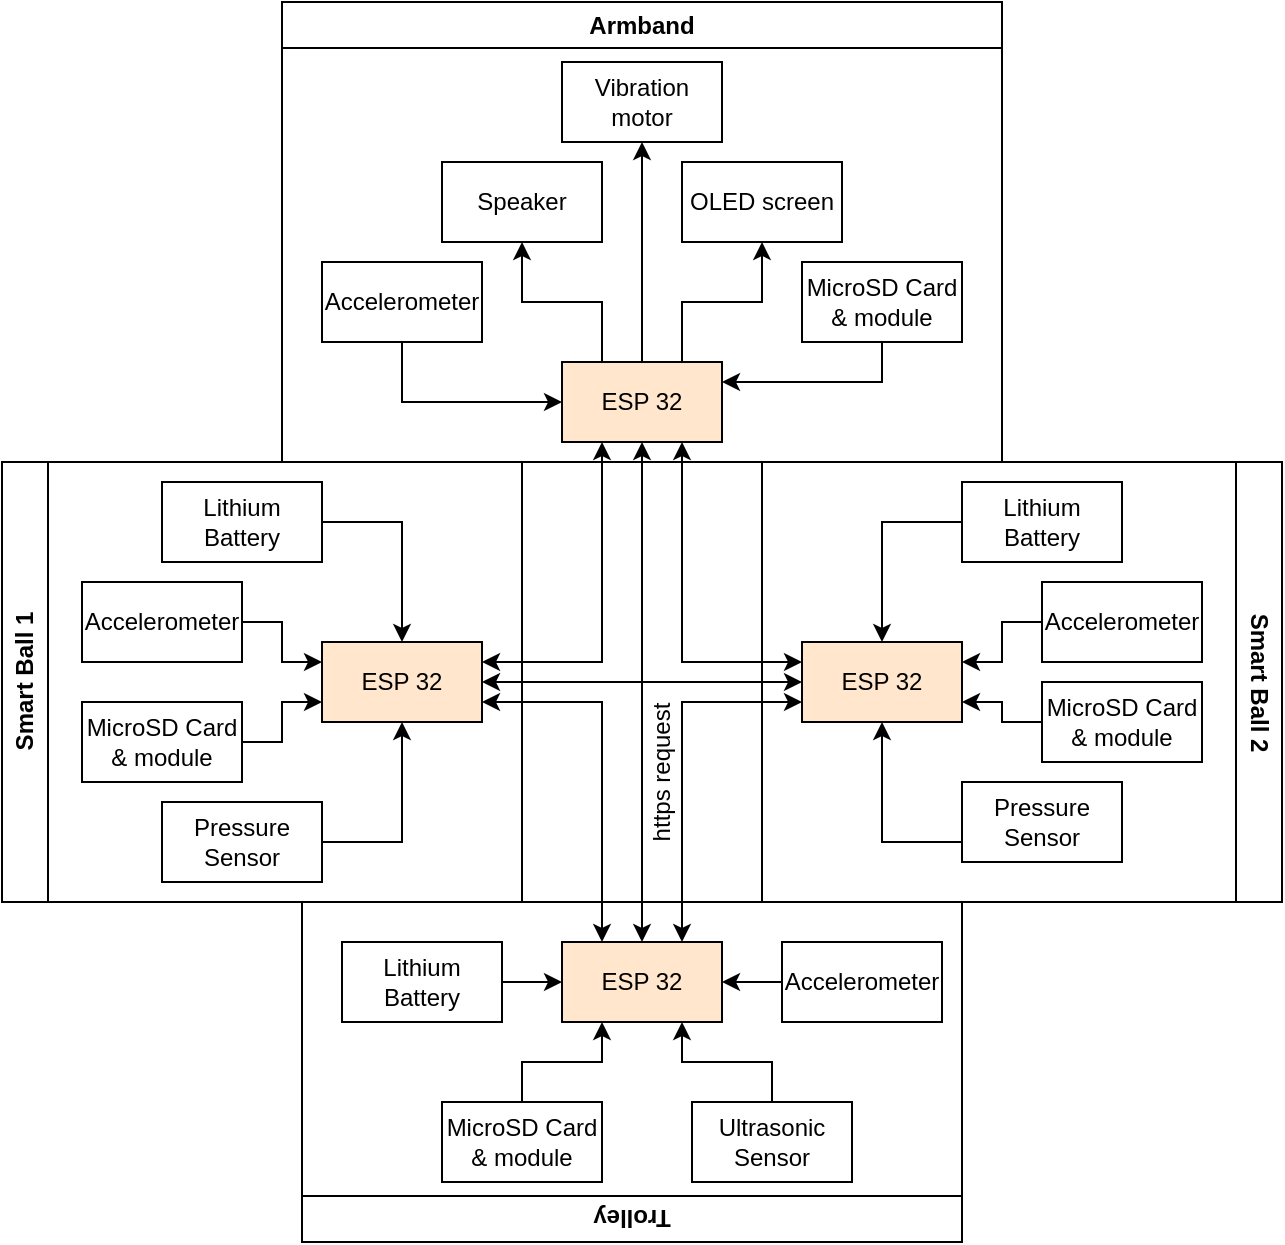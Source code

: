 <mxfile version="24.6.1" type="device">
  <diagram name="Page-1" id="oM3AZS54kbIPjRz8Dl3b">
    <mxGraphModel dx="1674" dy="836" grid="1" gridSize="10" guides="1" tooltips="1" connect="1" arrows="1" fold="1" page="1" pageScale="1" pageWidth="850" pageHeight="1100" math="0" shadow="0">
      <root>
        <mxCell id="0" />
        <mxCell id="1" parent="0" />
        <mxCell id="LtDJ-uMKenuFt8M6Bwa6-2" style="edgeStyle=orthogonalEdgeStyle;rounded=0;orthogonalLoop=1;jettySize=auto;html=1;exitX=0.5;exitY=1;exitDx=0;exitDy=0;entryX=1;entryY=0.25;entryDx=0;entryDy=0;" edge="1" parent="1" source="LtDJ-uMKenuFt8M6Bwa6-3" target="LtDJ-uMKenuFt8M6Bwa6-8">
          <mxGeometry relative="1" as="geometry" />
        </mxCell>
        <mxCell id="LtDJ-uMKenuFt8M6Bwa6-3" value="MicroSD Card &amp;amp; module" style="rounded=0;whiteSpace=wrap;html=1;" vertex="1" parent="1">
          <mxGeometry x="480" y="150" width="80" height="40" as="geometry" />
        </mxCell>
        <mxCell id="LtDJ-uMKenuFt8M6Bwa6-5" style="edgeStyle=orthogonalEdgeStyle;rounded=0;orthogonalLoop=1;jettySize=auto;html=1;entryX=0.5;entryY=1;entryDx=0;entryDy=0;" edge="1" parent="1" source="LtDJ-uMKenuFt8M6Bwa6-8" target="LtDJ-uMKenuFt8M6Bwa6-32">
          <mxGeometry relative="1" as="geometry" />
        </mxCell>
        <mxCell id="LtDJ-uMKenuFt8M6Bwa6-6" style="edgeStyle=orthogonalEdgeStyle;rounded=0;orthogonalLoop=1;jettySize=auto;html=1;exitX=0.75;exitY=0;exitDx=0;exitDy=0;entryX=0.5;entryY=1;entryDx=0;entryDy=0;" edge="1" parent="1" source="LtDJ-uMKenuFt8M6Bwa6-8" target="LtDJ-uMKenuFt8M6Bwa6-35">
          <mxGeometry relative="1" as="geometry" />
        </mxCell>
        <mxCell id="LtDJ-uMKenuFt8M6Bwa6-7" style="edgeStyle=orthogonalEdgeStyle;rounded=0;orthogonalLoop=1;jettySize=auto;html=1;exitX=0.25;exitY=0;exitDx=0;exitDy=0;entryX=0.5;entryY=1;entryDx=0;entryDy=0;" edge="1" parent="1" source="LtDJ-uMKenuFt8M6Bwa6-8" target="LtDJ-uMKenuFt8M6Bwa6-25">
          <mxGeometry relative="1" as="geometry" />
        </mxCell>
        <mxCell id="LtDJ-uMKenuFt8M6Bwa6-8" value="ESP 32" style="rounded=0;whiteSpace=wrap;html=1;fillColor=#FFE6CC;" vertex="1" parent="1">
          <mxGeometry x="360" y="200" width="80" height="40" as="geometry" />
        </mxCell>
        <mxCell id="LtDJ-uMKenuFt8M6Bwa6-9" value="ESP 32" style="rounded=0;whiteSpace=wrap;html=1;fillColor=#FFE6CC;" vertex="1" parent="1">
          <mxGeometry x="480" y="340" width="80" height="40" as="geometry" />
        </mxCell>
        <mxCell id="LtDJ-uMKenuFt8M6Bwa6-10" value="ESP 32" style="rounded=0;whiteSpace=wrap;html=1;fillColor=#FFE6CC;" vertex="1" parent="1">
          <mxGeometry x="240" y="340" width="80" height="40" as="geometry" />
        </mxCell>
        <mxCell id="LtDJ-uMKenuFt8M6Bwa6-13" style="edgeStyle=orthogonalEdgeStyle;rounded=0;orthogonalLoop=1;jettySize=auto;html=1;entryX=1;entryY=0.75;entryDx=0;entryDy=0;" edge="1" parent="1" source="LtDJ-uMKenuFt8M6Bwa6-46" target="LtDJ-uMKenuFt8M6Bwa6-9">
          <mxGeometry relative="1" as="geometry" />
        </mxCell>
        <mxCell id="LtDJ-uMKenuFt8M6Bwa6-14" style="edgeStyle=orthogonalEdgeStyle;rounded=0;orthogonalLoop=1;jettySize=auto;html=1;exitX=1;exitY=0.5;exitDx=0;exitDy=0;entryX=0;entryY=0.75;entryDx=0;entryDy=0;" edge="1" parent="1" source="LtDJ-uMKenuFt8M6Bwa6-15" target="LtDJ-uMKenuFt8M6Bwa6-10">
          <mxGeometry relative="1" as="geometry" />
        </mxCell>
        <mxCell id="LtDJ-uMKenuFt8M6Bwa6-15" value="MicroSD Card &amp;amp; module" style="rounded=0;whiteSpace=wrap;html=1;" vertex="1" parent="1">
          <mxGeometry x="120" y="370" width="80" height="40" as="geometry" />
        </mxCell>
        <mxCell id="LtDJ-uMKenuFt8M6Bwa6-16" style="edgeStyle=orthogonalEdgeStyle;rounded=0;orthogonalLoop=1;jettySize=auto;html=1;entryX=0;entryY=0.5;entryDx=0;entryDy=0;" edge="1" parent="1" source="LtDJ-uMKenuFt8M6Bwa6-17" target="LtDJ-uMKenuFt8M6Bwa6-8">
          <mxGeometry relative="1" as="geometry">
            <Array as="points">
              <mxPoint x="280" y="220" />
            </Array>
          </mxGeometry>
        </mxCell>
        <mxCell id="LtDJ-uMKenuFt8M6Bwa6-17" value="Accelerometer" style="rounded=0;whiteSpace=wrap;html=1;" vertex="1" parent="1">
          <mxGeometry x="240" y="150" width="80" height="40" as="geometry" />
        </mxCell>
        <mxCell id="LtDJ-uMKenuFt8M6Bwa6-20" style="edgeStyle=orthogonalEdgeStyle;rounded=0;orthogonalLoop=1;jettySize=auto;html=1;entryX=1;entryY=0.25;entryDx=0;entryDy=0;" edge="1" parent="1" source="LtDJ-uMKenuFt8M6Bwa6-21" target="LtDJ-uMKenuFt8M6Bwa6-9">
          <mxGeometry relative="1" as="geometry" />
        </mxCell>
        <mxCell id="LtDJ-uMKenuFt8M6Bwa6-21" value="Accelerometer" style="rounded=0;whiteSpace=wrap;html=1;" vertex="1" parent="1">
          <mxGeometry x="600" y="310" width="80" height="40" as="geometry" />
        </mxCell>
        <mxCell id="LtDJ-uMKenuFt8M6Bwa6-22" style="edgeStyle=orthogonalEdgeStyle;rounded=0;orthogonalLoop=1;jettySize=auto;html=1;exitX=1;exitY=0.5;exitDx=0;exitDy=0;entryX=0;entryY=0.25;entryDx=0;entryDy=0;" edge="1" parent="1" source="LtDJ-uMKenuFt8M6Bwa6-23" target="LtDJ-uMKenuFt8M6Bwa6-10">
          <mxGeometry relative="1" as="geometry" />
        </mxCell>
        <mxCell id="LtDJ-uMKenuFt8M6Bwa6-23" value="Accelerometer" style="rounded=0;whiteSpace=wrap;html=1;" vertex="1" parent="1">
          <mxGeometry x="120" y="310" width="80" height="40" as="geometry" />
        </mxCell>
        <mxCell id="LtDJ-uMKenuFt8M6Bwa6-24" style="edgeStyle=orthogonalEdgeStyle;rounded=0;orthogonalLoop=1;jettySize=auto;html=1;entryX=0.5;entryY=1;entryDx=0;entryDy=0;" edge="1" parent="1" source="LtDJ-uMKenuFt8M6Bwa6-47" target="LtDJ-uMKenuFt8M6Bwa6-9">
          <mxGeometry relative="1" as="geometry">
            <Array as="points">
              <mxPoint x="520" y="440" />
            </Array>
          </mxGeometry>
        </mxCell>
        <mxCell id="LtDJ-uMKenuFt8M6Bwa6-25" value="Speaker" style="rounded=0;whiteSpace=wrap;html=1;" vertex="1" parent="1">
          <mxGeometry x="300" y="100" width="80" height="40" as="geometry" />
        </mxCell>
        <mxCell id="LtDJ-uMKenuFt8M6Bwa6-28" style="edgeStyle=orthogonalEdgeStyle;rounded=0;orthogonalLoop=1;jettySize=auto;html=1;entryX=0.5;entryY=0;entryDx=0;entryDy=0;" edge="1" parent="1" source="LtDJ-uMKenuFt8M6Bwa6-29" target="LtDJ-uMKenuFt8M6Bwa6-9">
          <mxGeometry relative="1" as="geometry">
            <Array as="points">
              <mxPoint x="520" y="280" />
            </Array>
          </mxGeometry>
        </mxCell>
        <mxCell id="LtDJ-uMKenuFt8M6Bwa6-29" value="Lithium Battery" style="rounded=0;whiteSpace=wrap;html=1;" vertex="1" parent="1">
          <mxGeometry x="560" y="260" width="80" height="40" as="geometry" />
        </mxCell>
        <mxCell id="LtDJ-uMKenuFt8M6Bwa6-30" style="edgeStyle=orthogonalEdgeStyle;rounded=0;orthogonalLoop=1;jettySize=auto;html=1;exitX=1;exitY=0.5;exitDx=0;exitDy=0;entryX=0.5;entryY=0;entryDx=0;entryDy=0;" edge="1" parent="1" source="LtDJ-uMKenuFt8M6Bwa6-31" target="LtDJ-uMKenuFt8M6Bwa6-10">
          <mxGeometry relative="1" as="geometry" />
        </mxCell>
        <mxCell id="LtDJ-uMKenuFt8M6Bwa6-31" value="Lithium Battery" style="rounded=0;whiteSpace=wrap;html=1;" vertex="1" parent="1">
          <mxGeometry x="160" y="260" width="80" height="40" as="geometry" />
        </mxCell>
        <mxCell id="LtDJ-uMKenuFt8M6Bwa6-32" value="Vibration motor" style="rounded=0;whiteSpace=wrap;html=1;" vertex="1" parent="1">
          <mxGeometry x="360" y="50" width="80" height="40" as="geometry" />
        </mxCell>
        <mxCell id="LtDJ-uMKenuFt8M6Bwa6-35" value="OLED screen" style="rounded=0;whiteSpace=wrap;html=1;" vertex="1" parent="1">
          <mxGeometry x="420" y="100" width="80" height="40" as="geometry" />
        </mxCell>
        <mxCell id="LtDJ-uMKenuFt8M6Bwa6-36" style="edgeStyle=orthogonalEdgeStyle;rounded=0;orthogonalLoop=1;jettySize=auto;html=1;exitX=1;exitY=0.5;exitDx=0;exitDy=0;entryX=0.5;entryY=1;entryDx=0;entryDy=0;" edge="1" parent="1" source="LtDJ-uMKenuFt8M6Bwa6-37" target="LtDJ-uMKenuFt8M6Bwa6-10">
          <mxGeometry relative="1" as="geometry" />
        </mxCell>
        <mxCell id="LtDJ-uMKenuFt8M6Bwa6-37" value="Pressure Sensor" style="rounded=0;whiteSpace=wrap;html=1;" vertex="1" parent="1">
          <mxGeometry x="160" y="420" width="80" height="40" as="geometry" />
        </mxCell>
        <mxCell id="LtDJ-uMKenuFt8M6Bwa6-43" value="Armband" style="swimlane;whiteSpace=wrap;html=1;" vertex="1" parent="1">
          <mxGeometry x="220" y="20" width="360" height="230" as="geometry">
            <mxRectangle x="220" y="20" width="90" height="30" as="alternateBounds" />
          </mxGeometry>
        </mxCell>
        <mxCell id="LtDJ-uMKenuFt8M6Bwa6-44" value="Smart Ball 1" style="swimlane;horizontal=0;whiteSpace=wrap;html=1;" vertex="1" parent="1">
          <mxGeometry x="80" y="250" width="260" height="220" as="geometry" />
        </mxCell>
        <mxCell id="LtDJ-uMKenuFt8M6Bwa6-45" value="Smart Ball 2" style="swimlane;horizontal=0;whiteSpace=wrap;html=1;rotation=-180;" vertex="1" parent="1">
          <mxGeometry x="460" y="250" width="260" height="220" as="geometry" />
        </mxCell>
        <mxCell id="LtDJ-uMKenuFt8M6Bwa6-46" value="MicroSD Card &amp;amp; module" style="rounded=0;whiteSpace=wrap;html=1;" vertex="1" parent="LtDJ-uMKenuFt8M6Bwa6-45">
          <mxGeometry x="140" y="110" width="80" height="40" as="geometry" />
        </mxCell>
        <mxCell id="LtDJ-uMKenuFt8M6Bwa6-47" value="Pressure Sensor" style="rounded=0;whiteSpace=wrap;html=1;" vertex="1" parent="LtDJ-uMKenuFt8M6Bwa6-45">
          <mxGeometry x="100" y="160" width="80" height="40" as="geometry" />
        </mxCell>
        <mxCell id="LtDJ-uMKenuFt8M6Bwa6-48" value="Trolley" style="swimlane;whiteSpace=wrap;html=1;rotation=-180;" vertex="1" parent="1">
          <mxGeometry x="230" y="470" width="330" height="170" as="geometry" />
        </mxCell>
        <mxCell id="LtDJ-uMKenuFt8M6Bwa6-27" value="Lithium Battery" style="rounded=0;whiteSpace=wrap;html=1;" vertex="1" parent="LtDJ-uMKenuFt8M6Bwa6-48">
          <mxGeometry x="20" y="20" width="80" height="40" as="geometry" />
        </mxCell>
        <mxCell id="LtDJ-uMKenuFt8M6Bwa6-19" value="Accelerometer" style="rounded=0;whiteSpace=wrap;html=1;" vertex="1" parent="LtDJ-uMKenuFt8M6Bwa6-48">
          <mxGeometry x="240" y="20" width="80" height="40" as="geometry" />
        </mxCell>
        <mxCell id="LtDJ-uMKenuFt8M6Bwa6-4" value="ESP 32" style="rounded=0;whiteSpace=wrap;html=1;fillColor=#FFE6CC;" vertex="1" parent="LtDJ-uMKenuFt8M6Bwa6-48">
          <mxGeometry x="130" y="20" width="80" height="40" as="geometry" />
        </mxCell>
        <mxCell id="LtDJ-uMKenuFt8M6Bwa6-18" style="edgeStyle=orthogonalEdgeStyle;rounded=0;orthogonalLoop=1;jettySize=auto;html=1;entryX=1;entryY=0.5;entryDx=0;entryDy=0;" edge="1" parent="LtDJ-uMKenuFt8M6Bwa6-48" source="LtDJ-uMKenuFt8M6Bwa6-19" target="LtDJ-uMKenuFt8M6Bwa6-4">
          <mxGeometry relative="1" as="geometry" />
        </mxCell>
        <mxCell id="LtDJ-uMKenuFt8M6Bwa6-26" style="edgeStyle=orthogonalEdgeStyle;rounded=0;orthogonalLoop=1;jettySize=auto;html=1;entryX=0;entryY=0.5;entryDx=0;entryDy=0;" edge="1" parent="LtDJ-uMKenuFt8M6Bwa6-48" source="LtDJ-uMKenuFt8M6Bwa6-27" target="LtDJ-uMKenuFt8M6Bwa6-4">
          <mxGeometry relative="1" as="geometry" />
        </mxCell>
        <mxCell id="LtDJ-uMKenuFt8M6Bwa6-12" value="MicroSD Card &amp;amp; module" style="rounded=0;whiteSpace=wrap;html=1;" vertex="1" parent="LtDJ-uMKenuFt8M6Bwa6-48">
          <mxGeometry x="70" y="100" width="80" height="40" as="geometry" />
        </mxCell>
        <mxCell id="LtDJ-uMKenuFt8M6Bwa6-11" style="edgeStyle=orthogonalEdgeStyle;rounded=0;orthogonalLoop=1;jettySize=auto;html=1;entryX=0.25;entryY=1;entryDx=0;entryDy=0;" edge="1" parent="LtDJ-uMKenuFt8M6Bwa6-48" source="LtDJ-uMKenuFt8M6Bwa6-12" target="LtDJ-uMKenuFt8M6Bwa6-4">
          <mxGeometry relative="1" as="geometry" />
        </mxCell>
        <mxCell id="LtDJ-uMKenuFt8M6Bwa6-34" value="Ultrasonic Sensor" style="rounded=0;whiteSpace=wrap;html=1;" vertex="1" parent="LtDJ-uMKenuFt8M6Bwa6-48">
          <mxGeometry x="195" y="100" width="80" height="40" as="geometry" />
        </mxCell>
        <mxCell id="LtDJ-uMKenuFt8M6Bwa6-33" style="edgeStyle=orthogonalEdgeStyle;rounded=0;orthogonalLoop=1;jettySize=auto;html=1;entryX=0.75;entryY=1;entryDx=0;entryDy=0;" edge="1" parent="LtDJ-uMKenuFt8M6Bwa6-48" source="LtDJ-uMKenuFt8M6Bwa6-34" target="LtDJ-uMKenuFt8M6Bwa6-4">
          <mxGeometry relative="1" as="geometry" />
        </mxCell>
        <mxCell id="LtDJ-uMKenuFt8M6Bwa6-49" value="" style="endArrow=classic;startArrow=classic;html=1;rounded=0;exitX=1;exitY=0.5;exitDx=0;exitDy=0;entryX=0;entryY=0.5;entryDx=0;entryDy=0;" edge="1" parent="1" source="LtDJ-uMKenuFt8M6Bwa6-10" target="LtDJ-uMKenuFt8M6Bwa6-9">
          <mxGeometry width="50" height="50" relative="1" as="geometry">
            <mxPoint x="570" y="450" as="sourcePoint" />
            <mxPoint x="620" y="400" as="targetPoint" />
          </mxGeometry>
        </mxCell>
        <mxCell id="LtDJ-uMKenuFt8M6Bwa6-50" value="" style="endArrow=classic;startArrow=classic;html=1;rounded=0;entryX=0.25;entryY=1;entryDx=0;entryDy=0;exitX=1;exitY=0.25;exitDx=0;exitDy=0;" edge="1" parent="1" source="LtDJ-uMKenuFt8M6Bwa6-10" target="LtDJ-uMKenuFt8M6Bwa6-8">
          <mxGeometry width="50" height="50" relative="1" as="geometry">
            <mxPoint x="570" y="450" as="sourcePoint" />
            <mxPoint x="620" y="400" as="targetPoint" />
            <Array as="points">
              <mxPoint x="380" y="350" />
            </Array>
          </mxGeometry>
        </mxCell>
        <mxCell id="LtDJ-uMKenuFt8M6Bwa6-51" value="" style="endArrow=classic;startArrow=classic;html=1;rounded=0;entryX=0.75;entryY=1;entryDx=0;entryDy=0;exitX=0;exitY=0.25;exitDx=0;exitDy=0;" edge="1" parent="1" source="LtDJ-uMKenuFt8M6Bwa6-9" target="LtDJ-uMKenuFt8M6Bwa6-8">
          <mxGeometry width="50" height="50" relative="1" as="geometry">
            <mxPoint x="570" y="450" as="sourcePoint" />
            <mxPoint x="620" y="400" as="targetPoint" />
            <Array as="points">
              <mxPoint x="420" y="350" />
            </Array>
          </mxGeometry>
        </mxCell>
        <mxCell id="LtDJ-uMKenuFt8M6Bwa6-52" value="" style="endArrow=classic;startArrow=classic;html=1;rounded=0;exitX=0.75;exitY=0;exitDx=0;exitDy=0;entryX=0;entryY=0.75;entryDx=0;entryDy=0;" edge="1" parent="1" source="LtDJ-uMKenuFt8M6Bwa6-4" target="LtDJ-uMKenuFt8M6Bwa6-9">
          <mxGeometry width="50" height="50" relative="1" as="geometry">
            <mxPoint x="570" y="450" as="sourcePoint" />
            <mxPoint x="620" y="400" as="targetPoint" />
            <Array as="points">
              <mxPoint x="420" y="370" />
            </Array>
          </mxGeometry>
        </mxCell>
        <mxCell id="LtDJ-uMKenuFt8M6Bwa6-53" value="" style="endArrow=classic;startArrow=classic;html=1;rounded=0;exitX=0.25;exitY=0;exitDx=0;exitDy=0;entryX=1;entryY=0.75;entryDx=0;entryDy=0;" edge="1" parent="1" source="LtDJ-uMKenuFt8M6Bwa6-4" target="LtDJ-uMKenuFt8M6Bwa6-10">
          <mxGeometry width="50" height="50" relative="1" as="geometry">
            <mxPoint x="570" y="450" as="sourcePoint" />
            <mxPoint x="620" y="400" as="targetPoint" />
            <Array as="points">
              <mxPoint x="380" y="370" />
            </Array>
          </mxGeometry>
        </mxCell>
        <mxCell id="LtDJ-uMKenuFt8M6Bwa6-54" value="" style="endArrow=classic;startArrow=classic;html=1;rounded=0;entryX=0.5;entryY=1;entryDx=0;entryDy=0;exitX=0.5;exitY=0;exitDx=0;exitDy=0;" edge="1" parent="1" source="LtDJ-uMKenuFt8M6Bwa6-4" target="LtDJ-uMKenuFt8M6Bwa6-8">
          <mxGeometry width="50" height="50" relative="1" as="geometry">
            <mxPoint x="570" y="450" as="sourcePoint" />
            <mxPoint x="620" y="400" as="targetPoint" />
          </mxGeometry>
        </mxCell>
        <mxCell id="LtDJ-uMKenuFt8M6Bwa6-55" value="https request" style="text;html=1;align=center;verticalAlign=middle;whiteSpace=wrap;rounded=0;rotation=-90;" vertex="1" parent="1">
          <mxGeometry x="360" y="390" width="100" height="30" as="geometry" />
        </mxCell>
      </root>
    </mxGraphModel>
  </diagram>
</mxfile>
